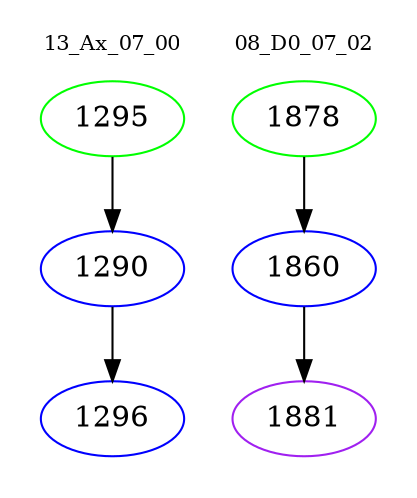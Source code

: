 digraph{
subgraph cluster_0 {
color = white
label = "13_Ax_07_00";
fontsize=10;
T0_1295 [label="1295", color="green"]
T0_1295 -> T0_1290 [color="black"]
T0_1290 [label="1290", color="blue"]
T0_1290 -> T0_1296 [color="black"]
T0_1296 [label="1296", color="blue"]
}
subgraph cluster_1 {
color = white
label = "08_D0_07_02";
fontsize=10;
T1_1878 [label="1878", color="green"]
T1_1878 -> T1_1860 [color="black"]
T1_1860 [label="1860", color="blue"]
T1_1860 -> T1_1881 [color="black"]
T1_1881 [label="1881", color="purple"]
}
}
